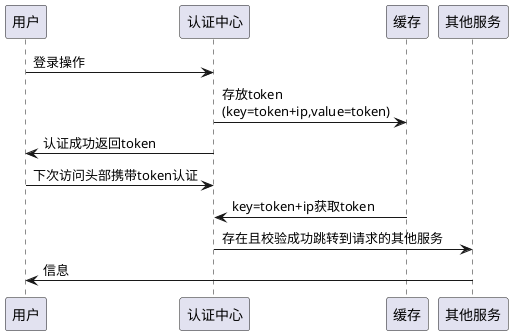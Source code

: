 @startuml
用户 -> 认证中心: 登录操作
认证中心 -> 缓存: 存放token\n(key=token+ip,value=token)

用户 <- 认证中心 : 认证成功返回token
用户 -> 认证中心: 下次访问头部携带token认证
认证中心 <- 缓存: key=token+ip获取token
其他服务 <- 认证中心: 存在且校验成功跳转到请求的其他服务
其他服务 -> 用户: 信息
@enduml

